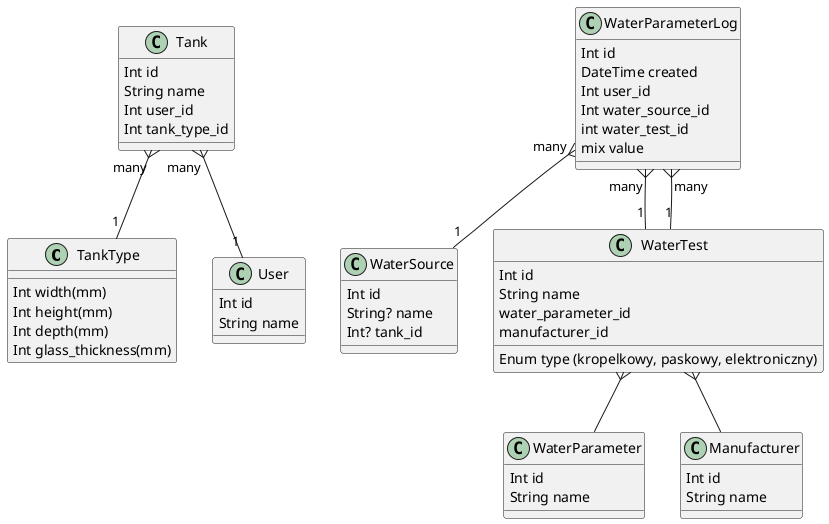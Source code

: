 @startuml aqualog
'https://plantuml.com/class-diagram

class TankType {
    Int width(mm)
    Int height(mm)
    Int depth(mm)
    Int glass_thickness(mm)
}


class Tank {
    Int id
    String name
    Int user_id
    Int tank_type_id
}

class WaterSource {
    Int id
    String? name
    Int? tank_id
}

class WaterParameter {
    Int id
    String name
}

class Manufacturer {
    Int id
    String name
}

class WaterTest {
    Int id
    String name
    water_parameter_id
    manufacturer_id
    Enum type (kropelkowy, paskowy, elektroniczny)
}

class WaterParameterLog {
    Int id
    DateTime created
    Int user_id
    Int water_source_id
    int water_test_id
    mix value
}

class User {
    Int id
    String name

}


Tank "many" }-- "1" TankType
Tank "many" }-- "1" User
WaterParameterLog "many" }-- "1" WaterSource
WaterParameterLog "many" }-- "1" WaterTest
WaterParameterLog "many" }-- "1" WaterTest
WaterTest }-- WaterParameter
WaterTest }-- Manufacturer


'abstract class AbstractList
'abstract AbstractCollection
'interface List
'interface Collection
'
'List <|-- AbstractList
'Collection <|-- AbstractCollection
'
'Collection <|- List
'AbstractCollection <|- AbstractList
'AbstractList <|-- ArrayList
'
'class ArrayList {
'Object[] elementData
'size()
'}
'
'enum TimeUnit {
'DAYS
'HOURS
'MINUTES
'}

@enduml
